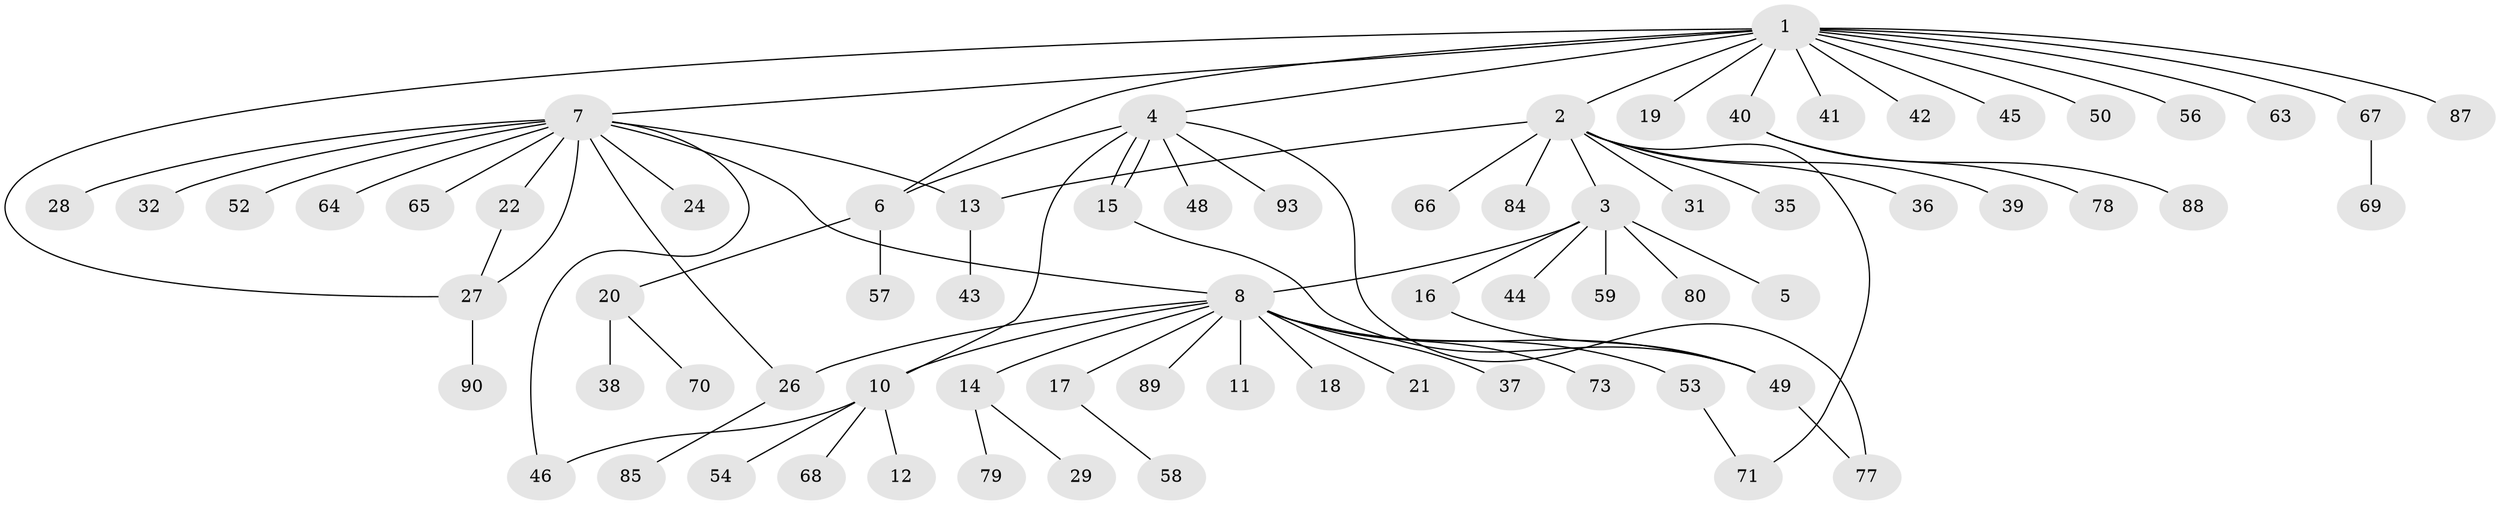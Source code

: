 // original degree distribution, {15: 0.010638297872340425, 9: 0.02127659574468085, 8: 0.010638297872340425, 1: 0.6063829787234043, 5: 0.02127659574468085, 12: 0.010638297872340425, 11: 0.010638297872340425, 7: 0.010638297872340425, 4: 0.05319148936170213, 3: 0.10638297872340426, 2: 0.13829787234042554}
// Generated by graph-tools (version 1.1) at 2025/41/03/06/25 10:41:46]
// undirected, 71 vertices, 83 edges
graph export_dot {
graph [start="1"]
  node [color=gray90,style=filled];
  1 [super="+83"];
  2 [super="+23"];
  3 [super="+82"];
  4 [super="+74"];
  5;
  6;
  7 [super="+47"];
  8 [super="+9"];
  10 [super="+30"];
  11;
  12;
  13 [super="+55"];
  14 [super="+51"];
  15 [super="+92"];
  16;
  17;
  18;
  19;
  20 [super="+25"];
  21;
  22;
  24 [super="+75"];
  26 [super="+72"];
  27 [super="+33"];
  28;
  29 [super="+34"];
  31;
  32;
  35;
  36;
  37;
  38;
  39;
  40 [super="+60"];
  41;
  42;
  43;
  44;
  45;
  46 [super="+62"];
  48;
  49 [super="+81"];
  50;
  52;
  53 [super="+61"];
  54;
  56;
  57;
  58;
  59;
  63;
  64 [super="+86"];
  65 [super="+76"];
  66;
  67 [super="+94"];
  68;
  69;
  70;
  71;
  73;
  77 [super="+91"];
  78;
  79;
  80;
  84;
  85;
  87;
  88;
  89;
  90;
  93;
  1 -- 2;
  1 -- 4;
  1 -- 6 [weight=2];
  1 -- 7;
  1 -- 19;
  1 -- 27;
  1 -- 40;
  1 -- 41;
  1 -- 42;
  1 -- 45;
  1 -- 50;
  1 -- 56;
  1 -- 63;
  1 -- 67;
  1 -- 87;
  2 -- 3;
  2 -- 13;
  2 -- 31;
  2 -- 35;
  2 -- 36;
  2 -- 66;
  2 -- 84;
  2 -- 39;
  2 -- 71;
  3 -- 5;
  3 -- 16;
  3 -- 44;
  3 -- 59;
  3 -- 80;
  3 -- 8;
  4 -- 6;
  4 -- 10;
  4 -- 15;
  4 -- 15;
  4 -- 48;
  4 -- 77;
  4 -- 93;
  6 -- 20;
  6 -- 57;
  7 -- 8;
  7 -- 13;
  7 -- 22;
  7 -- 24;
  7 -- 28;
  7 -- 32;
  7 -- 64;
  7 -- 65;
  7 -- 52;
  7 -- 46;
  7 -- 27;
  7 -- 26;
  8 -- 10;
  8 -- 14;
  8 -- 17;
  8 -- 21;
  8 -- 26;
  8 -- 37;
  8 -- 49;
  8 -- 53;
  8 -- 89;
  8 -- 18;
  8 -- 73;
  8 -- 11;
  10 -- 12;
  10 -- 46;
  10 -- 54;
  10 -- 68;
  13 -- 43;
  14 -- 29;
  14 -- 79;
  15 -- 49;
  16 -- 49;
  17 -- 58;
  20 -- 38;
  20 -- 70;
  22 -- 27;
  26 -- 85;
  27 -- 90;
  40 -- 88;
  40 -- 78;
  49 -- 77;
  53 -- 71;
  67 -- 69;
}
